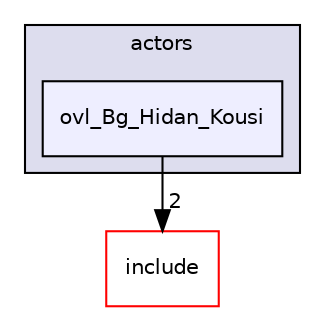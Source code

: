 digraph "src/overlays/actors/ovl_Bg_Hidan_Kousi" {
  compound=true
  node [ fontsize="10", fontname="Helvetica"];
  edge [ labelfontsize="10", labelfontname="Helvetica"];
  subgraph clusterdir_e93473484be31ce7bcb356bd643a22f8 {
    graph [ bgcolor="#ddddee", pencolor="black", label="actors" fontname="Helvetica", fontsize="10", URL="dir_e93473484be31ce7bcb356bd643a22f8.html"]
  dir_12491557ecdf1ff2f4a0fc6f92a472bc [shape=box, label="ovl_Bg_Hidan_Kousi", style="filled", fillcolor="#eeeeff", pencolor="black", URL="dir_12491557ecdf1ff2f4a0fc6f92a472bc.html"];
  }
  dir_d44c64559bbebec7f509842c48db8b23 [shape=box label="include" fillcolor="white" style="filled" color="red" URL="dir_d44c64559bbebec7f509842c48db8b23.html"];
  dir_12491557ecdf1ff2f4a0fc6f92a472bc->dir_d44c64559bbebec7f509842c48db8b23 [headlabel="2", labeldistance=1.5 headhref="dir_000053_000000.html"];
}
